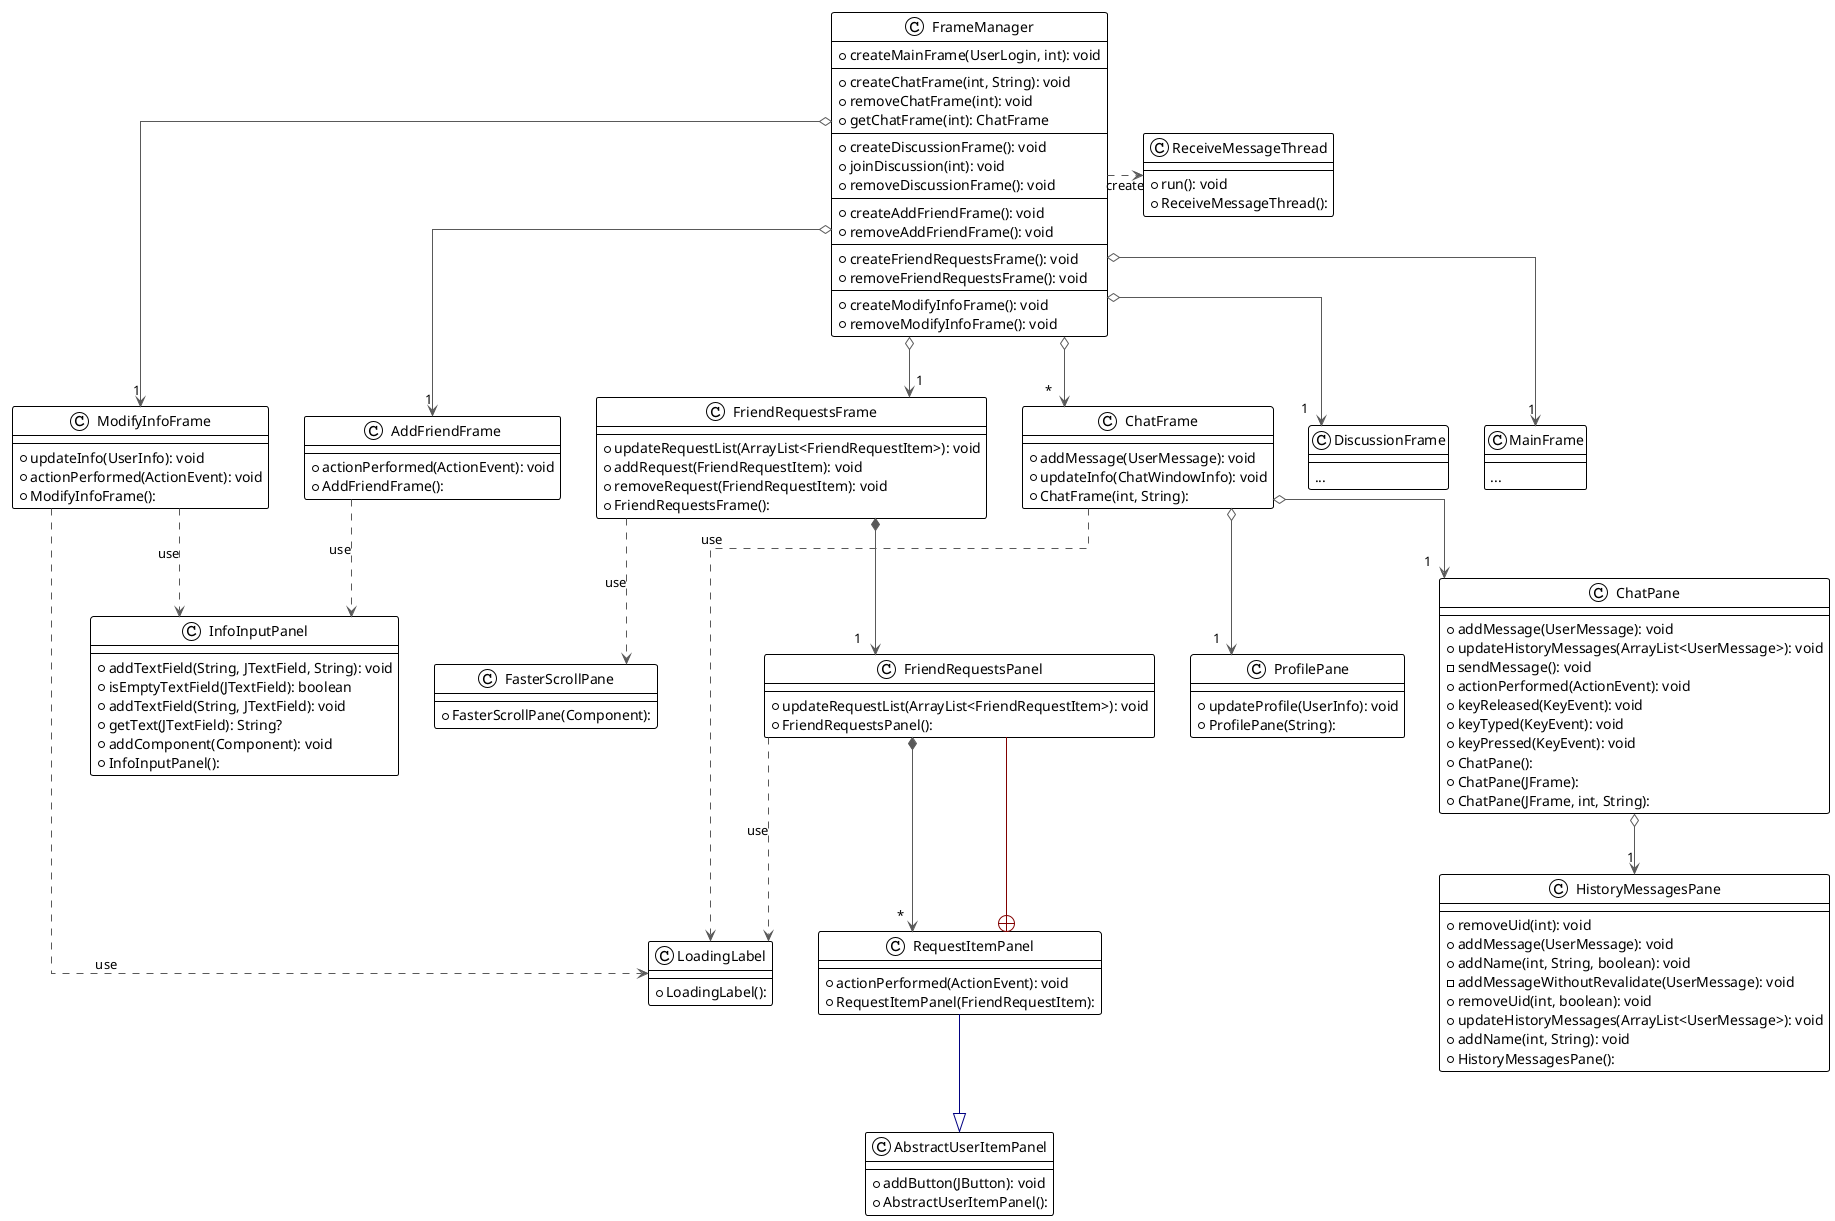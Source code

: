 @startuml client-frames

!theme plain
top to bottom direction
skinparam linetype ortho

class AbstractUserItemPanel {
  + addButton(JButton): void
  + AbstractUserItemPanel():
}
class AddFriendFrame {
  + actionPerformed(ActionEvent): void
  + AddFriendFrame():
}
class ChatFrame {
  + addMessage(UserMessage): void
  + updateInfo(ChatWindowInfo): void
  + ChatFrame(int, String):
}
class ChatPane {
  + addMessage(UserMessage): void
  + updateHistoryMessages(ArrayList<UserMessage>): void
  - sendMessage(): void
  + actionPerformed(ActionEvent): void
  + keyReleased(KeyEvent): void
  + keyTyped(KeyEvent): void
  + keyPressed(KeyEvent): void
  + ChatPane():
  + ChatPane(JFrame):
  + ChatPane(JFrame, int, String):
}
class DiscussionFrame {
  ---
  ...
}
class FasterScrollPane {
  + FasterScrollPane(Component):
}
class FrameManager {
  + createMainFrame(UserLogin, int): void
  ---
  + createChatFrame(int, String): void
  + removeChatFrame(int): void
  + getChatFrame(int): ChatFrame
  ---
  + createDiscussionFrame(): void
  + joinDiscussion(int): void
  + removeDiscussionFrame(): void
  ---
  + createAddFriendFrame(): void
  + removeAddFriendFrame(): void
  ---
  + createFriendRequestsFrame(): void
  + removeFriendRequestsFrame(): void
  ---
  + createModifyInfoFrame(): void
  + removeModifyInfoFrame(): void
}
class FriendRequestsFrame {
  + updateRequestList(ArrayList<FriendRequestItem>): void
  + addRequest(FriendRequestItem): void
  + removeRequest(FriendRequestItem): void
  + FriendRequestsFrame():
}
class FriendRequestsPanel {
  + updateRequestList(ArrayList<FriendRequestItem>): void
  + FriendRequestsPanel():
}
class HistoryMessagesPane {
  + removeUid(int): void
  + addMessage(UserMessage): void
  + addName(int, String, boolean): void
  - addMessageWithoutRevalidate(UserMessage): void
  + removeUid(int, boolean): void
  + updateHistoryMessages(ArrayList<UserMessage>): void
  + addName(int, String): void
  + HistoryMessagesPane():
}
class InfoInputPanel {
  + addTextField(String, JTextField, String): void
  + isEmptyTextField(JTextField): boolean
  + addTextField(String, JTextField): void
  + getText(JTextField): String?
  + addComponent(Component): void
  + InfoInputPanel():
}
class LoadingLabel {
  + LoadingLabel():
}
class MainFrame {
  ---
  ...
}
class ModifyInfoFrame {
  + updateInfo(UserInfo): void
  + actionPerformed(ActionEvent): void
  + ModifyInfoFrame():
}
class ProfilePane {
  + updateProfile(UserInfo): void
  + ProfilePane(String):
}
class ReceiveMessageThread {
  + run(): void
  + ReceiveMessageThread():
}
class RequestItemPanel {
  + actionPerformed(ActionEvent): void
  + RequestItemPanel(FriendRequestItem):
}

AddFriendFrame         -[#595959,dashed]->  InfoInputPanel        : "«use»"
ModifyInfoFrame        -[#595959,dashed]->  InfoInputPanel        : "«use»"
ChatFrame              -[#595959,dashed]->  LoadingLabel          : "«use»"
FriendRequestsPanel    -[#595959,dashed]->  LoadingLabel          : "«use»"
ModifyInfoFrame        -[#595959,dashed]->  LoadingLabel          : "«use»"
ChatFrame              o-[#595959,plain]-> "1" ChatPane
ChatFrame              o-[#595959,plain]-> "1" ProfilePane
ChatPane               o-[#595959,plain]-> "1" HistoryMessagesPane
FrameManager           o-[#595959,plain]-> "1" AddFriendFrame
FrameManager           o-[#595959,plain]-> "*" ChatFrame
FrameManager           o-[#595959,plain]-> "1" DiscussionFrame
FrameManager           o-[#595959,plain]-> "1" FriendRequestsFrame
FrameManager           o-[#595959,plain]-> "1" MainFrame
FrameManager           o-[#595959,plain]-> "1" ModifyInfoFrame
FrameManager           -[#595959,dashed]right->  ReceiveMessageThread  : "«create»"
FriendRequestsFrame    -[#595959,dashed]->  FasterScrollPane      : "«use»"
FriendRequestsFrame    *-[#595959,plain]-> "1" FriendRequestsPanel
FriendRequestsPanel    *-[#595959,plain]-> "*" RequestItemPanel
RequestItemPanel       -[#000082,plain]-^  AbstractUserItemPanel
RequestItemPanel       +-[#820000,plain]-  FriendRequestsPanel
AddFriendFrame -[hidden]right- FriendRequestsFrame
AddFriendFrame -[hidden]left- ModifyInfoFrame
@enduml
